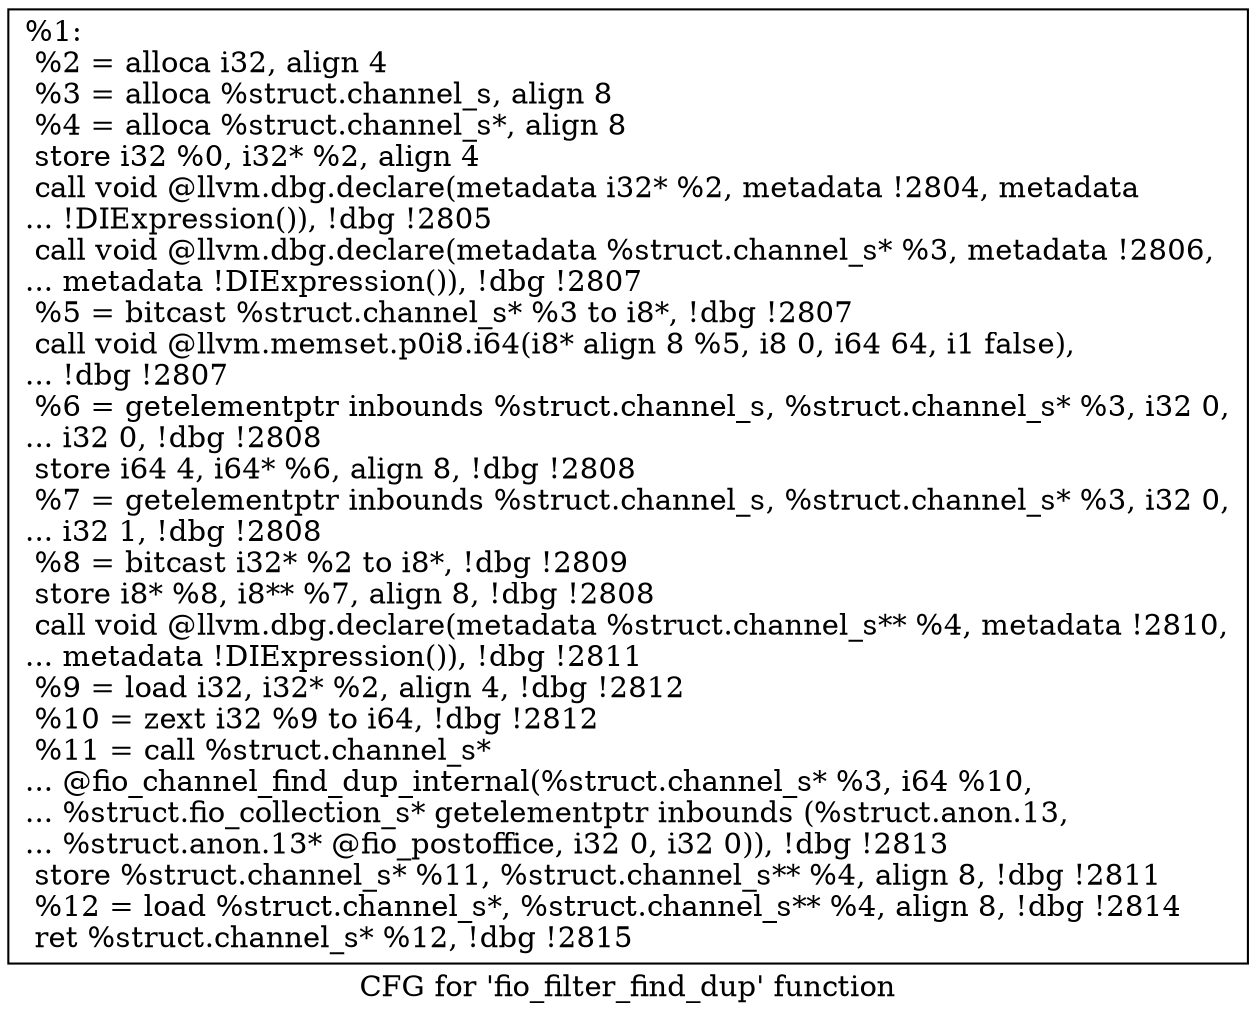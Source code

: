 digraph "CFG for 'fio_filter_find_dup' function" {
	label="CFG for 'fio_filter_find_dup' function";

	Node0x5568515e5360 [shape=record,label="{%1:\l  %2 = alloca i32, align 4\l  %3 = alloca %struct.channel_s, align 8\l  %4 = alloca %struct.channel_s*, align 8\l  store i32 %0, i32* %2, align 4\l  call void @llvm.dbg.declare(metadata i32* %2, metadata !2804, metadata\l... !DIExpression()), !dbg !2805\l  call void @llvm.dbg.declare(metadata %struct.channel_s* %3, metadata !2806,\l... metadata !DIExpression()), !dbg !2807\l  %5 = bitcast %struct.channel_s* %3 to i8*, !dbg !2807\l  call void @llvm.memset.p0i8.i64(i8* align 8 %5, i8 0, i64 64, i1 false),\l... !dbg !2807\l  %6 = getelementptr inbounds %struct.channel_s, %struct.channel_s* %3, i32 0,\l... i32 0, !dbg !2808\l  store i64 4, i64* %6, align 8, !dbg !2808\l  %7 = getelementptr inbounds %struct.channel_s, %struct.channel_s* %3, i32 0,\l... i32 1, !dbg !2808\l  %8 = bitcast i32* %2 to i8*, !dbg !2809\l  store i8* %8, i8** %7, align 8, !dbg !2808\l  call void @llvm.dbg.declare(metadata %struct.channel_s** %4, metadata !2810,\l... metadata !DIExpression()), !dbg !2811\l  %9 = load i32, i32* %2, align 4, !dbg !2812\l  %10 = zext i32 %9 to i64, !dbg !2812\l  %11 = call %struct.channel_s*\l... @fio_channel_find_dup_internal(%struct.channel_s* %3, i64 %10,\l... %struct.fio_collection_s* getelementptr inbounds (%struct.anon.13,\l... %struct.anon.13* @fio_postoffice, i32 0, i32 0)), !dbg !2813\l  store %struct.channel_s* %11, %struct.channel_s** %4, align 8, !dbg !2811\l  %12 = load %struct.channel_s*, %struct.channel_s** %4, align 8, !dbg !2814\l  ret %struct.channel_s* %12, !dbg !2815\l}"];
}
